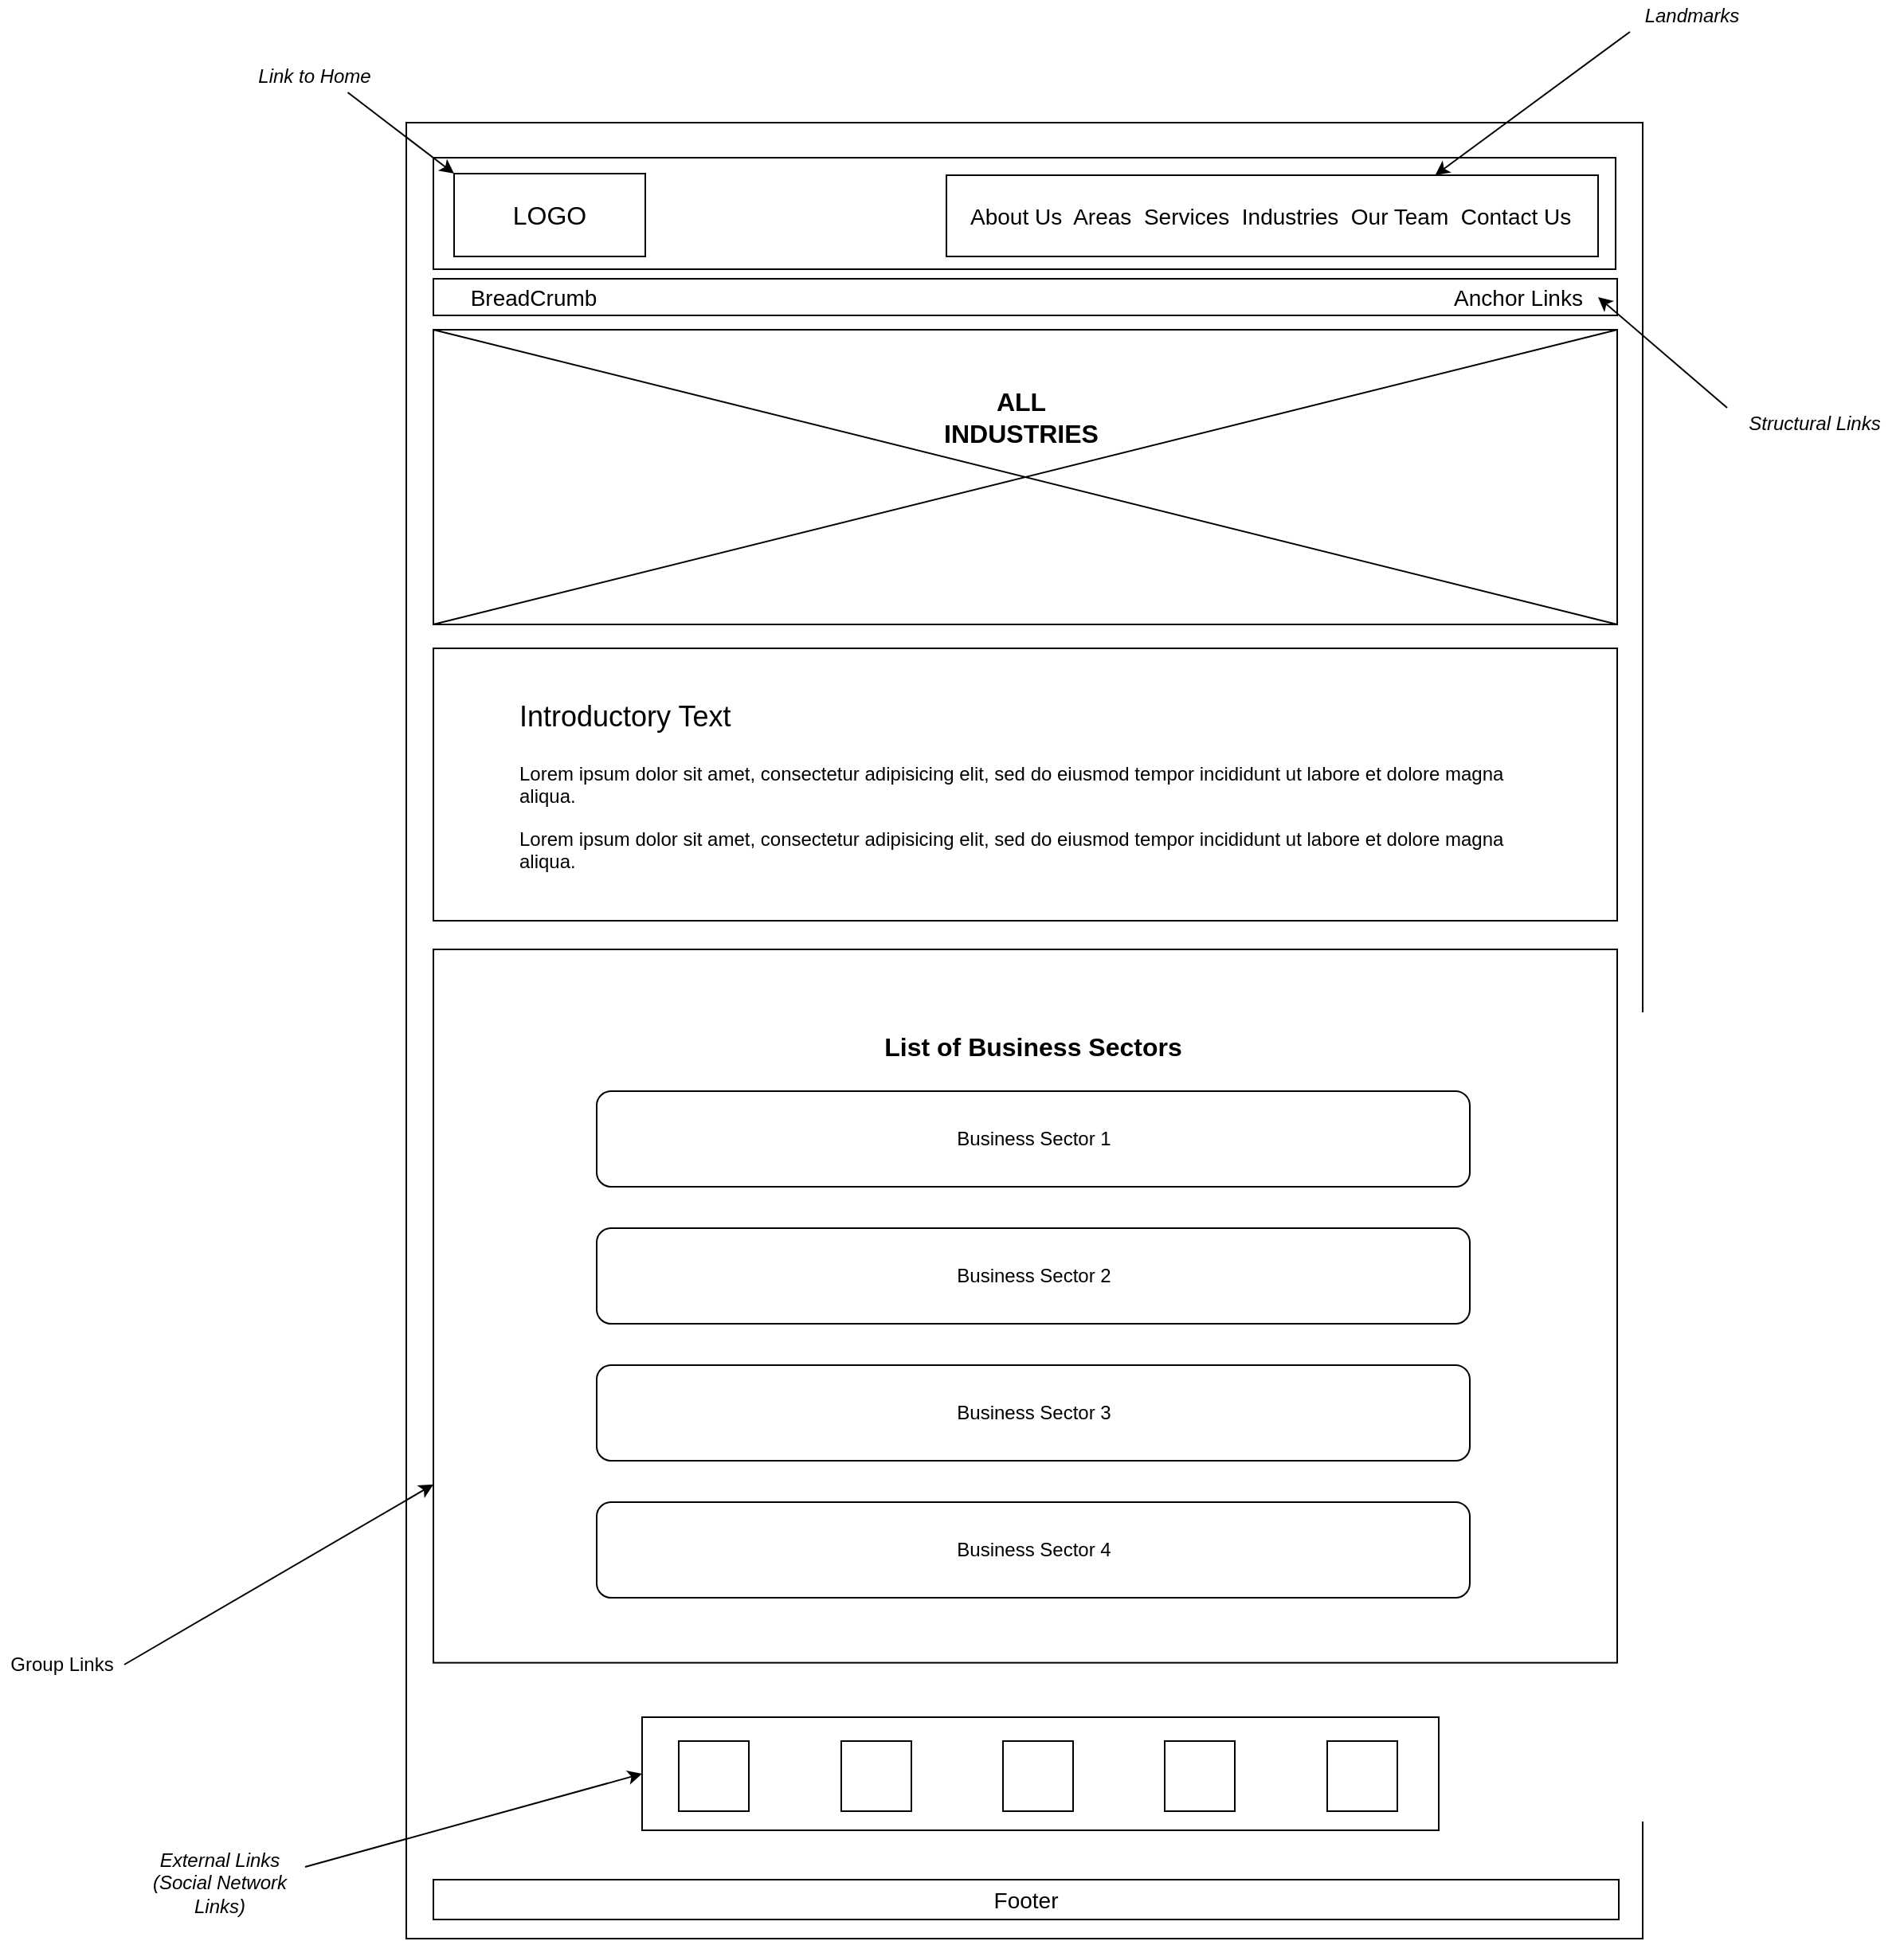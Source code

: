 <mxfile version="14.8.5" type="device"><diagram id="bfZJ3O_yfzCzBtshMFj2" name="Page-1"><mxGraphModel dx="1750" dy="1097" grid="0" gridSize="10" guides="1" tooltips="1" connect="1" arrows="1" fold="1" page="0" pageScale="1" pageWidth="850" pageHeight="1100" math="0" shadow="0"><root><mxCell id="0"/><mxCell id="1" parent="0"/><mxCell id="5kIRc8xwy0Dr3KUUknD_-1" value="" style="rounded=0;whiteSpace=wrap;html=1;fillColor=none;" parent="1" vertex="1"><mxGeometry x="68" y="-75" width="776" height="1140" as="geometry"/></mxCell><mxCell id="5kIRc8xwy0Dr3KUUknD_-2" value="" style="rounded=0;whiteSpace=wrap;html=1;fillColor=none;" parent="1" vertex="1"><mxGeometry x="85" y="-53" width="742" height="70" as="geometry"/></mxCell><mxCell id="5kIRc8xwy0Dr3KUUknD_-3" value="&lt;font style=&quot;font-size: 16px&quot;&gt;LOGO&lt;/font&gt;" style="rounded=0;whiteSpace=wrap;html=1;fillColor=none;" parent="1" vertex="1"><mxGeometry x="98" y="-43" width="120" height="52" as="geometry"/></mxCell><mxCell id="5kIRc8xwy0Dr3KUUknD_-4" value="" style="rounded=0;whiteSpace=wrap;html=1;strokeColor=#000000;fillColor=none;" parent="1" vertex="1"><mxGeometry x="407" y="-42" width="409" height="51" as="geometry"/></mxCell><mxCell id="5kIRc8xwy0Dr3KUUknD_-6" value="&lt;i&gt;Landmarks&lt;/i&gt;" style="text;html=1;strokeColor=none;fillColor=none;align=center;verticalAlign=middle;whiteSpace=wrap;rounded=0;" parent="1" vertex="1"><mxGeometry x="836" y="-152" width="78" height="20" as="geometry"/></mxCell><mxCell id="5kIRc8xwy0Dr3KUUknD_-7" value="" style="endArrow=classic;html=1;entryX=0.75;entryY=0;entryDx=0;entryDy=0;exitX=0;exitY=1;exitDx=0;exitDy=0;" parent="1" source="5kIRc8xwy0Dr3KUUknD_-6" target="5kIRc8xwy0Dr3KUUknD_-4" edge="1"><mxGeometry width="50" height="50" relative="1" as="geometry"><mxPoint x="879" y="-68" as="sourcePoint"/><mxPoint x="929" y="-118" as="targetPoint"/></mxGeometry></mxCell><mxCell id="5kIRc8xwy0Dr3KUUknD_-8" value="" style="endArrow=classic;html=1;entryX=0;entryY=0;entryDx=0;entryDy=0;exitX=0.75;exitY=1;exitDx=0;exitDy=0;" parent="1" source="5kIRc8xwy0Dr3KUUknD_-9" target="5kIRc8xwy0Dr3KUUknD_-3" edge="1"><mxGeometry width="50" height="50" relative="1" as="geometry"><mxPoint x="18" y="-91.0" as="sourcePoint"/><mxPoint x="68" y="-141" as="targetPoint"/></mxGeometry></mxCell><mxCell id="5kIRc8xwy0Dr3KUUknD_-9" value="&lt;i&gt;Link to Home&lt;/i&gt;" style="text;html=1;strokeColor=none;fillColor=none;align=center;verticalAlign=middle;whiteSpace=wrap;rounded=0;" parent="1" vertex="1"><mxGeometry x="-31" y="-114" width="83" height="20" as="geometry"/></mxCell><mxCell id="5kIRc8xwy0Dr3KUUknD_-10" value="" style="rounded=0;whiteSpace=wrap;html=1;fillColor=none;strokeColor=#000000;" parent="1" vertex="1"><mxGeometry x="85" y="23" width="743" height="23" as="geometry"/></mxCell><mxCell id="5kIRc8xwy0Dr3KUUknD_-14" value="" style="rounded=0;whiteSpace=wrap;html=1;fillColor=none;strokeColor=#000000;" parent="1" vertex="1"><mxGeometry x="85" y="55" width="743" height="185" as="geometry"/></mxCell><mxCell id="5kIRc8xwy0Dr3KUUknD_-15" value="" style="endArrow=none;html=1;entryX=0;entryY=0;entryDx=0;entryDy=0;exitX=1;exitY=1;exitDx=0;exitDy=0;" parent="1" source="5kIRc8xwy0Dr3KUUknD_-14" target="5kIRc8xwy0Dr3KUUknD_-14" edge="1"><mxGeometry width="50" height="50" relative="1" as="geometry"><mxPoint x="494" y="106" as="sourcePoint"/><mxPoint x="544" y="56" as="targetPoint"/></mxGeometry></mxCell><mxCell id="5kIRc8xwy0Dr3KUUknD_-16" value="" style="endArrow=none;html=1;entryX=1;entryY=0;entryDx=0;entryDy=0;exitX=0;exitY=1;exitDx=0;exitDy=0;" parent="1" source="5kIRc8xwy0Dr3KUUknD_-14" target="5kIRc8xwy0Dr3KUUknD_-14" edge="1"><mxGeometry width="50" height="50" relative="1" as="geometry"><mxPoint x="494" y="106" as="sourcePoint"/><mxPoint x="544" y="56" as="targetPoint"/></mxGeometry></mxCell><mxCell id="5kIRc8xwy0Dr3KUUknD_-17" value="&lt;div&gt;&lt;b&gt;&lt;font style=&quot;font-size: 16px&quot;&gt;ALL INDUSTRIES&lt;/font&gt;&lt;/b&gt;&lt;/div&gt;" style="text;html=1;strokeColor=none;fillColor=none;align=center;verticalAlign=middle;whiteSpace=wrap;rounded=0;" parent="1" vertex="1"><mxGeometry x="388" y="100" width="132" height="20" as="geometry"/></mxCell><mxCell id="5kIRc8xwy0Dr3KUUknD_-18" value="" style="rounded=0;whiteSpace=wrap;html=1;fillColor=none;strokeColor=#000000;" parent="1" vertex="1"><mxGeometry x="85" y="255" width="743" height="171" as="geometry"/></mxCell><mxCell id="5kIRc8xwy0Dr3KUUknD_-19" value="&lt;h1&gt;&lt;span style=&quot;font-weight: normal&quot;&gt;&lt;font style=&quot;font-size: 18px&quot;&gt;Introductory Text&lt;/font&gt;&lt;/span&gt;&lt;br&gt;&lt;/h1&gt;&lt;p&gt;Lorem ipsum dolor sit amet, consectetur adipisicing elit, sed do eiusmod tempor incididunt ut labore et dolore magna aliqua. &lt;br&gt;&lt;/p&gt;&lt;p&gt;Lorem ipsum dolor sit amet, consectetur adipisicing elit, sed do eiusmod tempor incididunt ut labore et dolore magna aliqua.&lt;/p&gt;" style="text;html=1;strokeColor=none;fillColor=none;spacing=5;spacingTop=-20;whiteSpace=wrap;overflow=hidden;rounded=0;" parent="1" vertex="1"><mxGeometry x="134" y="276" width="644" height="131" as="geometry"/></mxCell><mxCell id="5kIRc8xwy0Dr3KUUknD_-24" value="" style="group" parent="1" vertex="1" connectable="0"><mxGeometry x="85" y="444" width="765" height="456" as="geometry"/></mxCell><mxCell id="5kIRc8xwy0Dr3KUUknD_-25" value="" style="rounded=0;whiteSpace=wrap;html=1;fillColor=none;strokeColor=#000000;" parent="5kIRc8xwy0Dr3KUUknD_-24" vertex="1"><mxGeometry width="743" height="447.821" as="geometry"/></mxCell><mxCell id="5kIRc8xwy0Dr3KUUknD_-35" value="&lt;font size=&quot;1&quot;&gt;&lt;b style=&quot;font-size: 16px&quot;&gt;List of Business Sectors&lt;/b&gt;&lt;/font&gt;" style="text;html=1;strokeColor=none;fillColor=none;align=center;verticalAlign=middle;whiteSpace=wrap;rounded=0;" parent="5kIRc8xwy0Dr3KUUknD_-24" vertex="1"><mxGeometry x="279" y="40.9" width="195" height="40.9" as="geometry"/></mxCell><mxCell id="HoyjdCcMPExTl6kQDxqN-3" value="Business Sector 1" style="rounded=1;whiteSpace=wrap;html=1;" parent="5kIRc8xwy0Dr3KUUknD_-24" vertex="1"><mxGeometry x="102.5" y="89" width="548" height="60" as="geometry"/></mxCell><mxCell id="HoyjdCcMPExTl6kQDxqN-4" value="Business Sector 2" style="rounded=1;whiteSpace=wrap;html=1;" parent="5kIRc8xwy0Dr3KUUknD_-24" vertex="1"><mxGeometry x="102.5" y="175" width="548" height="60" as="geometry"/></mxCell><mxCell id="HoyjdCcMPExTl6kQDxqN-5" value="Business Sector 3" style="rounded=1;whiteSpace=wrap;html=1;" parent="5kIRc8xwy0Dr3KUUknD_-24" vertex="1"><mxGeometry x="102.5" y="261" width="548" height="60" as="geometry"/></mxCell><mxCell id="HoyjdCcMPExTl6kQDxqN-6" value="Business Sector 4" style="rounded=1;whiteSpace=wrap;html=1;" parent="5kIRc8xwy0Dr3KUUknD_-24" vertex="1"><mxGeometry x="102.5" y="347" width="548" height="60" as="geometry"/></mxCell><mxCell id="5kIRc8xwy0Dr3KUUknD_-36" value="&lt;font style=&quot;font-size: 14px&quot;&gt;Footer&lt;/font&gt;" style="rounded=0;whiteSpace=wrap;html=1;strokeColor=#000000;fillColor=none;" parent="1" vertex="1"><mxGeometry x="85" y="1028" width="744" height="25" as="geometry"/></mxCell><mxCell id="MbEFrFUbn3WokeHJAqMM-1" value="&lt;font style=&quot;font-size: 14px&quot;&gt;About Us&amp;nbsp; Areas&amp;nbsp; Services&amp;nbsp; Industries&amp;nbsp; &lt;/font&gt;&lt;font style=&quot;font-size: 14px&quot;&gt;Our Team&amp;nbsp; Contact Us&lt;/font&gt;" style="text;html=1;strokeColor=none;fillColor=none;align=left;verticalAlign=middle;whiteSpace=wrap;rounded=0;" parent="1" vertex="1"><mxGeometry x="420" y="-26.5" width="382" height="20" as="geometry"/></mxCell><mxCell id="MbEFrFUbn3WokeHJAqMM-2" value="&lt;font style=&quot;font-size: 14px&quot;&gt;Anchor Links&lt;/font&gt;" style="text;html=1;strokeColor=none;fillColor=none;align=center;verticalAlign=middle;whiteSpace=wrap;rounded=0;" parent="1" vertex="1"><mxGeometry x="716" y="26.5" width="100" height="16" as="geometry"/></mxCell><mxCell id="MbEFrFUbn3WokeHJAqMM-3" value="&lt;i&gt;Structural Links&lt;/i&gt;" style="text;html=1;strokeColor=none;fillColor=none;align=center;verticalAlign=middle;whiteSpace=wrap;rounded=0;" parent="1" vertex="1"><mxGeometry x="897" y="104" width="110" height="20" as="geometry"/></mxCell><mxCell id="MbEFrFUbn3WokeHJAqMM-4" value="" style="endArrow=classic;html=1;entryX=1;entryY=0.5;entryDx=0;entryDy=0;exitX=0;exitY=0;exitDx=0;exitDy=0;" parent="1" source="MbEFrFUbn3WokeHJAqMM-3" target="MbEFrFUbn3WokeHJAqMM-2" edge="1"><mxGeometry width="50" height="50" relative="1" as="geometry"><mxPoint x="-22" y="32.0" as="sourcePoint"/><mxPoint x="28" y="-18" as="targetPoint"/></mxGeometry></mxCell><mxCell id="MbEFrFUbn3WokeHJAqMM-5" value="&lt;font style=&quot;font-size: 14px&quot;&gt;BreadCrumb&lt;/font&gt;" style="text;html=1;strokeColor=none;fillColor=none;align=center;verticalAlign=middle;whiteSpace=wrap;rounded=0;" parent="1" vertex="1"><mxGeometry x="98" y="26.5" width="100" height="16" as="geometry"/></mxCell><mxCell id="HoyjdCcMPExTl6kQDxqN-7" value="Group Links" style="text;html=1;strokeColor=none;fillColor=none;align=center;verticalAlign=middle;whiteSpace=wrap;rounded=0;" parent="1" vertex="1"><mxGeometry x="-187" y="883" width="78" height="20" as="geometry"/></mxCell><mxCell id="HoyjdCcMPExTl6kQDxqN-8" value="" style="endArrow=classic;html=1;exitX=1;exitY=0.5;exitDx=0;exitDy=0;entryX=0;entryY=0.75;entryDx=0;entryDy=0;" parent="1" source="HoyjdCcMPExTl6kQDxqN-7" target="5kIRc8xwy0Dr3KUUknD_-25" edge="1"><mxGeometry width="50" height="50" relative="1" as="geometry"><mxPoint x="-80" y="807" as="sourcePoint"/><mxPoint x="-30" y="757" as="targetPoint"/></mxGeometry></mxCell><mxCell id="eGMzLqSOwuO8ZpikTpNE-1" value="&lt;i&gt;External Links (Social Network Links)&lt;/i&gt;" style="text;html=1;strokeColor=none;fillColor=none;align=center;verticalAlign=middle;whiteSpace=wrap;rounded=0;" vertex="1" parent="1"><mxGeometry x="-103.5" y="1020" width="108" height="20" as="geometry"/></mxCell><mxCell id="eGMzLqSOwuO8ZpikTpNE-2" value="" style="whiteSpace=wrap;html=1;aspect=fixed;" vertex="1" parent="1"><mxGeometry x="239" y="941" width="44" height="44" as="geometry"/></mxCell><mxCell id="eGMzLqSOwuO8ZpikTpNE-3" value="" style="whiteSpace=wrap;html=1;aspect=fixed;" vertex="1" parent="1"><mxGeometry x="442.5" y="941" width="44" height="44" as="geometry"/></mxCell><mxCell id="eGMzLqSOwuO8ZpikTpNE-4" value="" style="whiteSpace=wrap;html=1;aspect=fixed;" vertex="1" parent="1"><mxGeometry x="544" y="941" width="44" height="44" as="geometry"/></mxCell><mxCell id="eGMzLqSOwuO8ZpikTpNE-5" value="" style="whiteSpace=wrap;html=1;aspect=fixed;" vertex="1" parent="1"><mxGeometry x="341" y="941" width="44" height="44" as="geometry"/></mxCell><mxCell id="eGMzLqSOwuO8ZpikTpNE-6" value="" style="whiteSpace=wrap;html=1;aspect=fixed;" vertex="1" parent="1"><mxGeometry x="646" y="941" width="44" height="44" as="geometry"/></mxCell><mxCell id="eGMzLqSOwuO8ZpikTpNE-7" value="" style="rounded=0;whiteSpace=wrap;html=1;fillColor=none;" vertex="1" parent="1"><mxGeometry x="216" y="926" width="500" height="71" as="geometry"/></mxCell><mxCell id="eGMzLqSOwuO8ZpikTpNE-8" value="" style="endArrow=classic;html=1;exitX=1;exitY=0;exitDx=0;exitDy=0;entryX=0;entryY=0.5;entryDx=0;entryDy=0;" edge="1" parent="1" source="eGMzLqSOwuO8ZpikTpNE-1" target="eGMzLqSOwuO8ZpikTpNE-7"><mxGeometry width="50" height="50" relative="1" as="geometry"><mxPoint x="-20.5" y="940" as="sourcePoint"/><mxPoint x="29.5" y="890" as="targetPoint"/></mxGeometry></mxCell></root></mxGraphModel></diagram></mxfile>